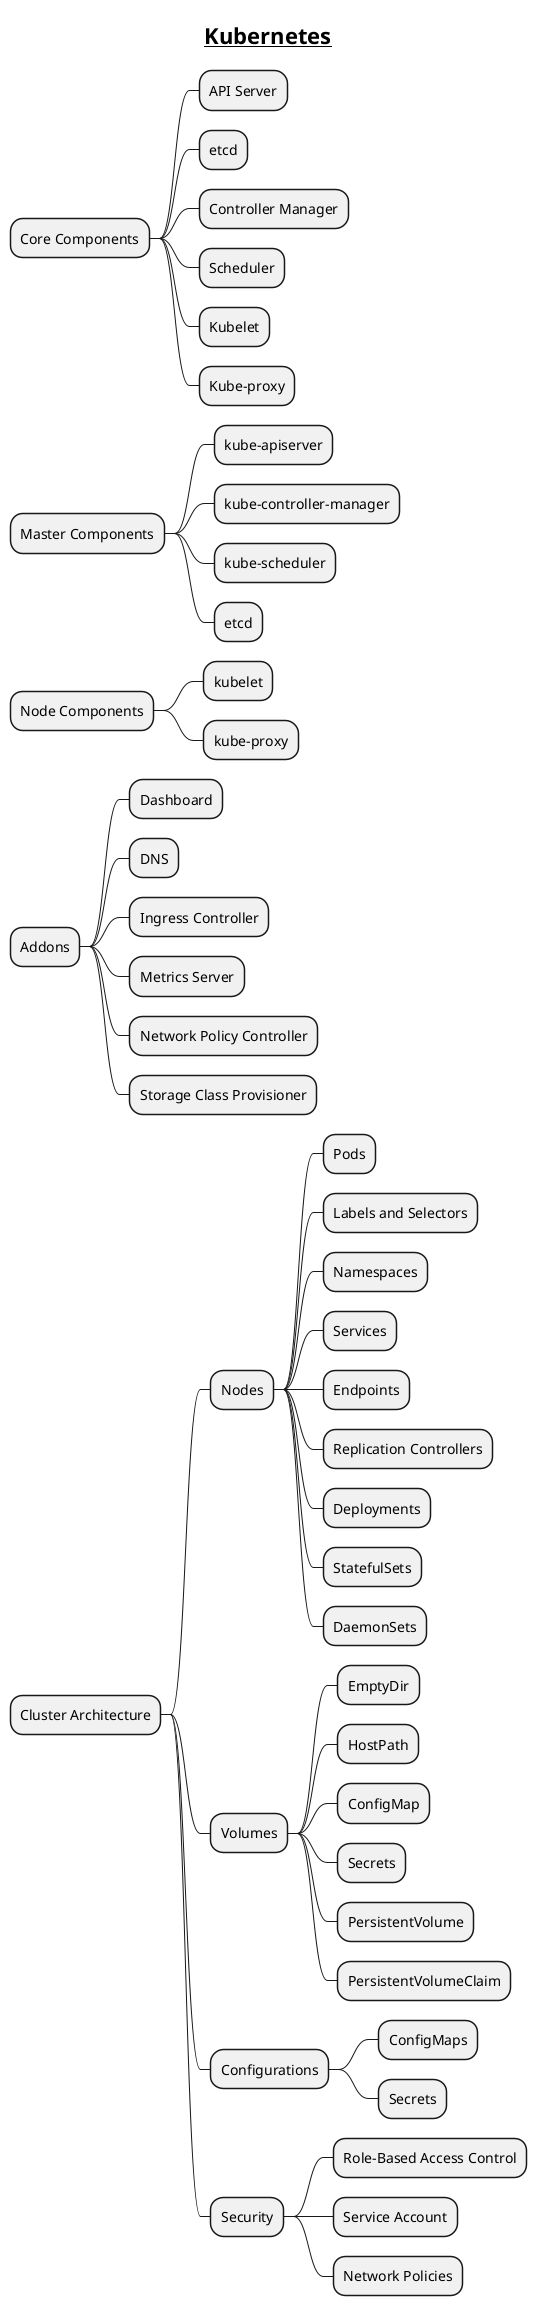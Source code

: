 @startmindmap
title = __Kubernetes__

* Core Components
** API Server
** etcd
** Controller Manager
** Scheduler
** Kubelet
** Kube-proxy
* Master Components
** kube-apiserver
** kube-controller-manager
** kube-scheduler
** etcd
* Node Components
** kubelet
** kube-proxy
* Addons
** Dashboard
** DNS
** Ingress Controller
** Metrics Server
** Network Policy Controller
** Storage Class Provisioner
* Cluster Architecture
** Nodes
*** Pods
*** Labels and Selectors
*** Namespaces
*** Services
*** Endpoints
*** Replication Controllers
*** Deployments
*** StatefulSets
*** DaemonSets
** Volumes
*** EmptyDir
*** HostPath
*** ConfigMap
*** Secrets
*** PersistentVolume
*** PersistentVolumeClaim
** Configurations
*** ConfigMaps
*** Secrets
** Security
*** Role-Based Access Control
*** Service Account
*** Network Policies
@endmindmap